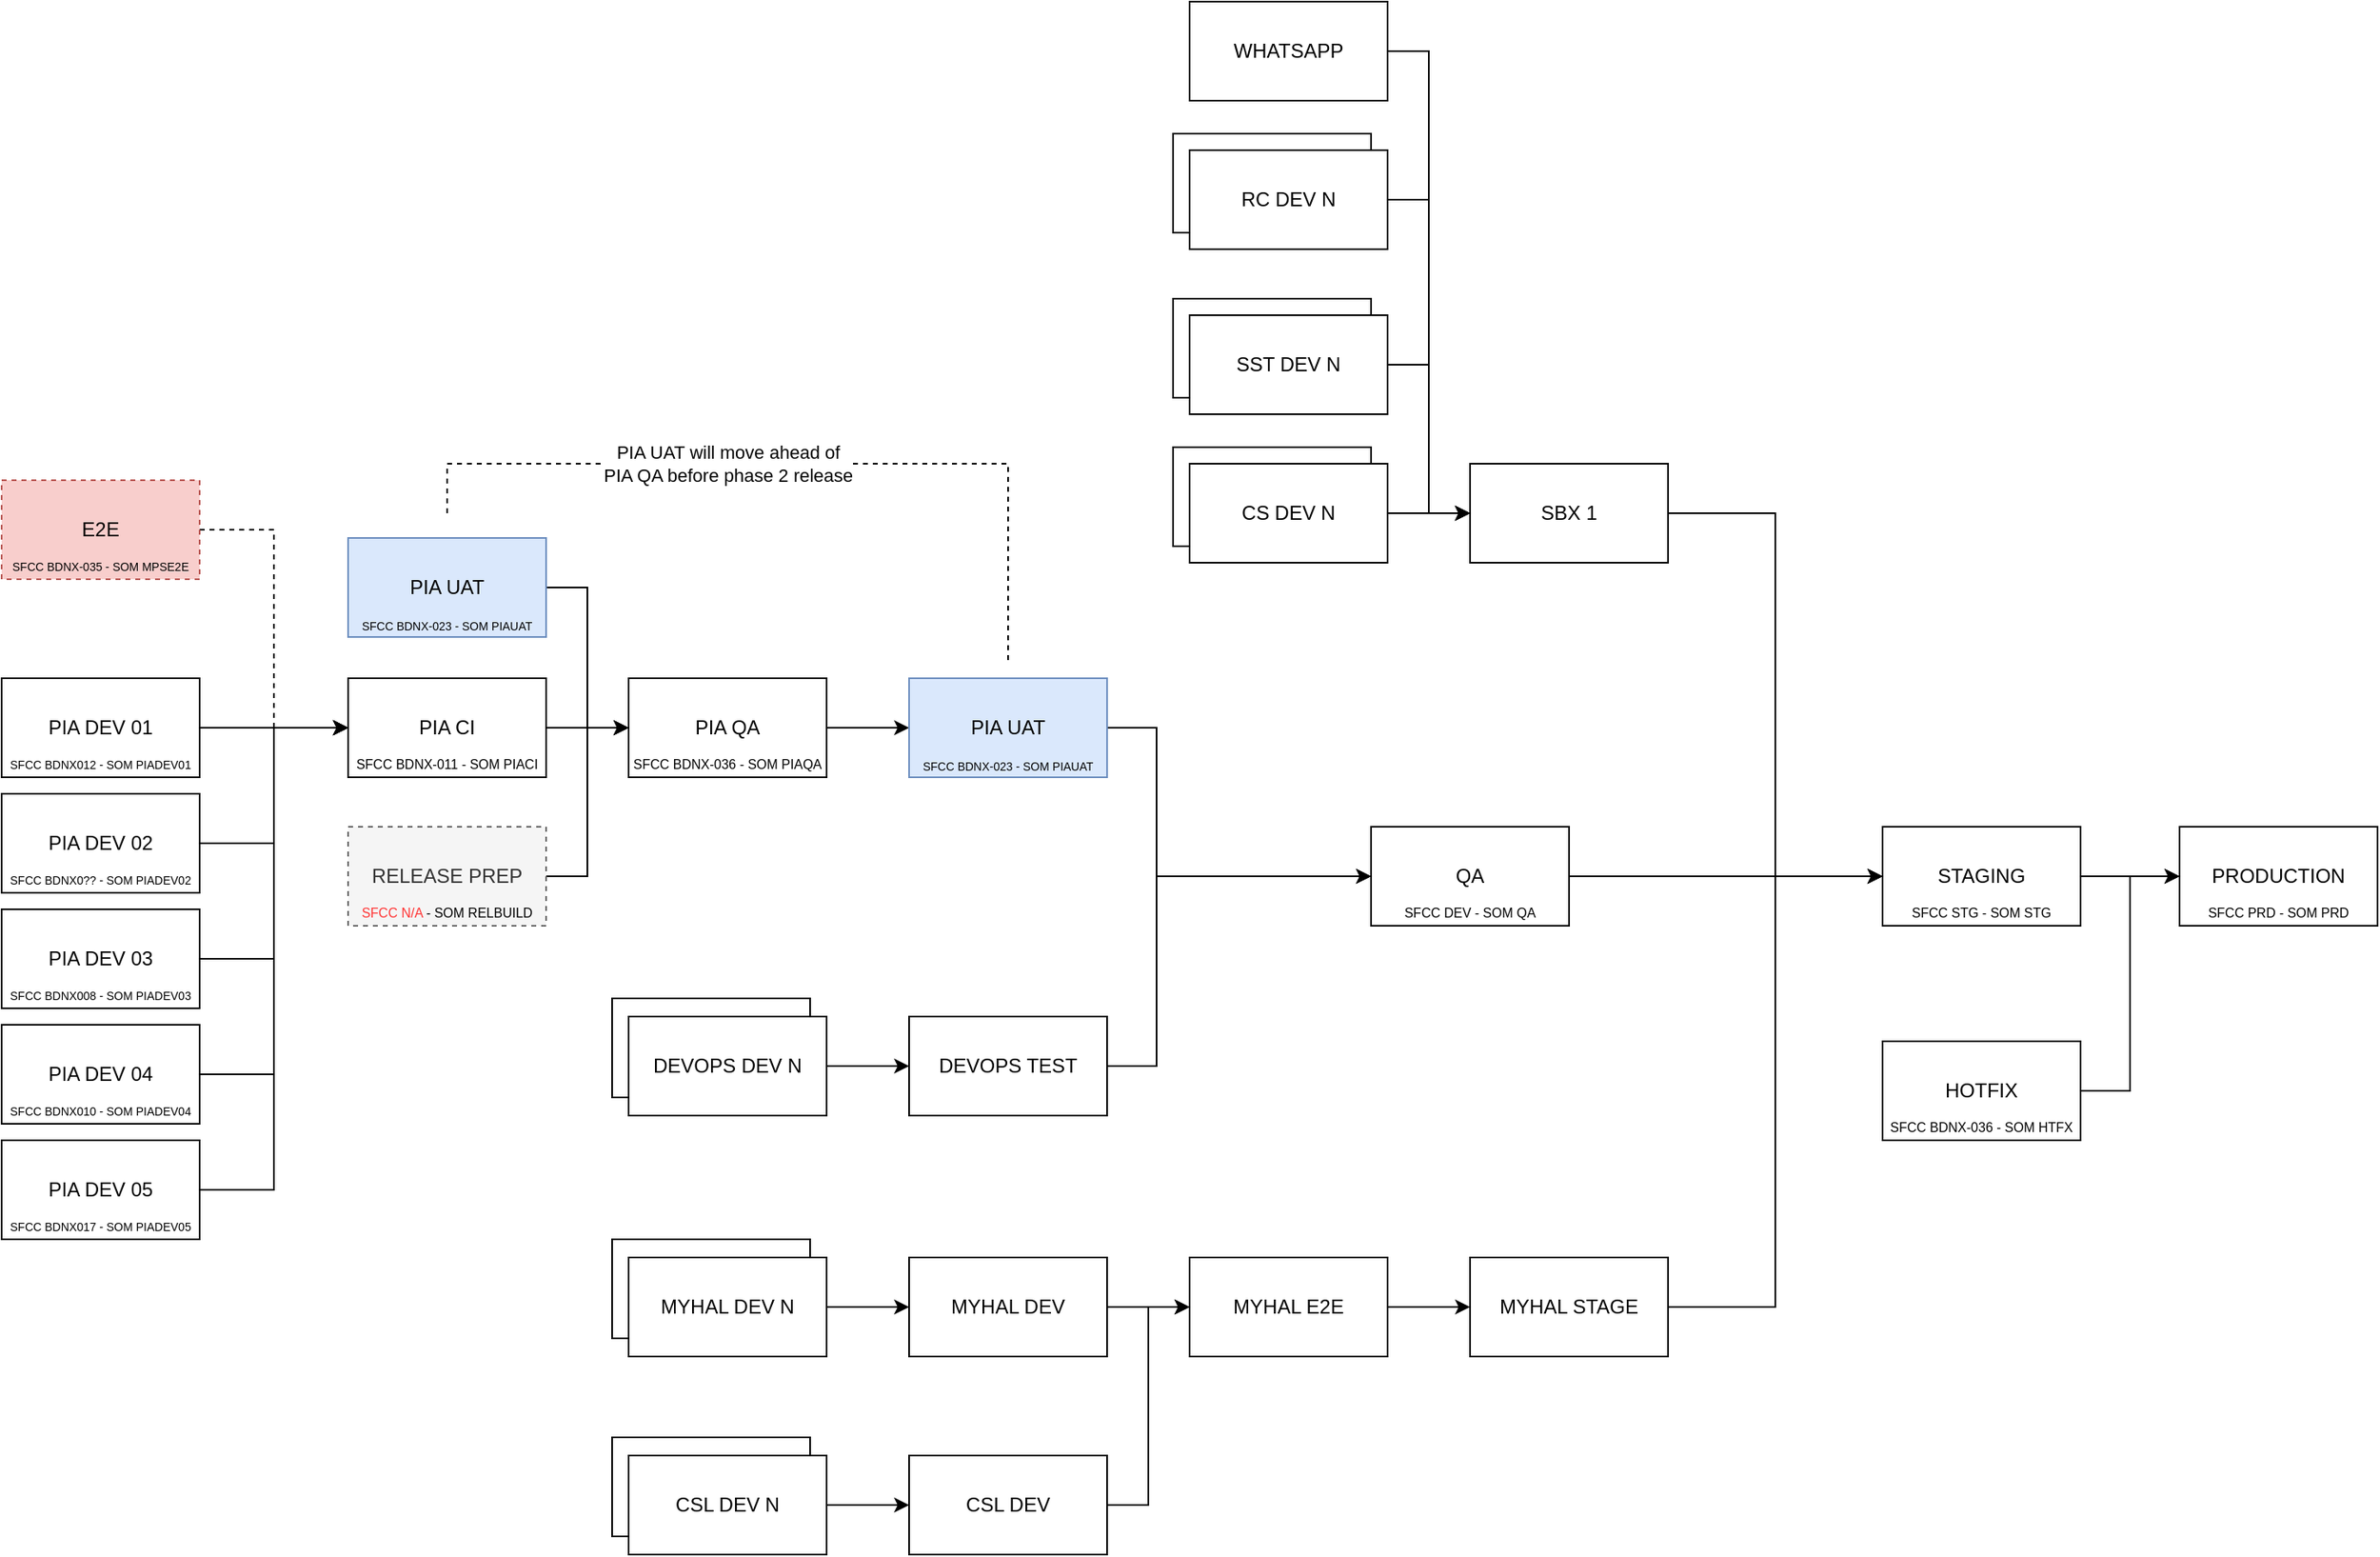 <mxfile version="24.7.7">
  <diagram name="Page-1" id="FahryRSCIj2WkVm1qE2B">
    <mxGraphModel dx="1420" dy="2074" grid="1" gridSize="10" guides="1" tooltips="1" connect="1" arrows="1" fold="1" page="1" pageScale="1" pageWidth="827" pageHeight="1169" math="0" shadow="0">
      <root>
        <mxCell id="0" />
        <mxCell id="1" parent="0" />
        <mxCell id="Ib05Dg3zyliKXXjFtYbi-26" value="" style="rounded=0;whiteSpace=wrap;html=1;" vertex="1" parent="1">
          <mxGeometry x="930" y="180" width="120" height="60" as="geometry" />
        </mxCell>
        <mxCell id="Ib05Dg3zyliKXXjFtYbi-6" value="" style="rounded=0;whiteSpace=wrap;html=1;" vertex="1" parent="1">
          <mxGeometry x="590" y="514" width="120" height="60" as="geometry" />
        </mxCell>
        <mxCell id="NcB-SdHmQlG08W69tEKi-23" style="edgeStyle=orthogonalEdgeStyle;rounded=0;orthogonalLoop=1;jettySize=auto;html=1;entryX=0;entryY=0.5;entryDx=0;entryDy=0;" parent="1" source="NcB-SdHmQlG08W69tEKi-12" target="NcB-SdHmQlG08W69tEKi-18" edge="1">
          <mxGeometry relative="1" as="geometry" />
        </mxCell>
        <mxCell id="NcB-SdHmQlG08W69tEKi-12" value="PIA DEV 01" style="rounded=0;whiteSpace=wrap;html=1;" parent="1" vertex="1">
          <mxGeometry x="220" y="320" width="120" height="60" as="geometry" />
        </mxCell>
        <mxCell id="NcB-SdHmQlG08W69tEKi-30" style="edgeStyle=orthogonalEdgeStyle;rounded=0;orthogonalLoop=1;jettySize=auto;html=1;entryX=0;entryY=0.5;entryDx=0;entryDy=0;" parent="1" source="NcB-SdHmQlG08W69tEKi-16" target="NcB-SdHmQlG08W69tEKi-29" edge="1">
          <mxGeometry relative="1" as="geometry" />
        </mxCell>
        <mxCell id="NcB-SdHmQlG08W69tEKi-16" value="DEVOPS DEV N" style="rounded=0;whiteSpace=wrap;html=1;" parent="1" vertex="1">
          <mxGeometry x="600" y="525" width="120" height="60" as="geometry" />
        </mxCell>
        <mxCell id="NcB-SdHmQlG08W69tEKi-25" style="edgeStyle=orthogonalEdgeStyle;rounded=0;orthogonalLoop=1;jettySize=auto;html=1;entryX=0;entryY=0.5;entryDx=0;entryDy=0;" parent="1" source="NcB-SdHmQlG08W69tEKi-18" target="NcB-SdHmQlG08W69tEKi-19" edge="1">
          <mxGeometry relative="1" as="geometry" />
        </mxCell>
        <mxCell id="NcB-SdHmQlG08W69tEKi-18" value="PIA CI" style="rounded=0;whiteSpace=wrap;html=1;" parent="1" vertex="1">
          <mxGeometry x="430" y="320" width="120" height="60" as="geometry" />
        </mxCell>
        <mxCell id="NcB-SdHmQlG08W69tEKi-38" style="edgeStyle=orthogonalEdgeStyle;rounded=0;orthogonalLoop=1;jettySize=auto;html=1;entryX=0;entryY=0.5;entryDx=0;entryDy=0;" parent="1" source="NcB-SdHmQlG08W69tEKi-19" target="NcB-SdHmQlG08W69tEKi-37" edge="1">
          <mxGeometry relative="1" as="geometry" />
        </mxCell>
        <mxCell id="NcB-SdHmQlG08W69tEKi-19" value="PIA QA" style="rounded=0;whiteSpace=wrap;html=1;" parent="1" vertex="1">
          <mxGeometry x="600" y="320" width="120" height="60" as="geometry" />
        </mxCell>
        <mxCell id="NcB-SdHmQlG08W69tEKi-20" value="QA" style="rounded=0;whiteSpace=wrap;html=1;" parent="1" vertex="1">
          <mxGeometry x="1050" y="410" width="120" height="60" as="geometry" />
        </mxCell>
        <mxCell id="NcB-SdHmQlG08W69tEKi-58" style="edgeStyle=orthogonalEdgeStyle;rounded=0;orthogonalLoop=1;jettySize=auto;html=1;entryX=0;entryY=0.5;entryDx=0;entryDy=0;exitX=1;exitY=0.5;exitDx=0;exitDy=0;" parent="1" source="NcB-SdHmQlG08W69tEKi-20" target="NcB-SdHmQlG08W69tEKi-56" edge="1">
          <mxGeometry relative="1" as="geometry">
            <mxPoint x="1291" y="440" as="sourcePoint" />
          </mxGeometry>
        </mxCell>
        <mxCell id="NcB-SdHmQlG08W69tEKi-32" style="edgeStyle=orthogonalEdgeStyle;rounded=0;orthogonalLoop=1;jettySize=auto;html=1;entryX=0;entryY=0.5;entryDx=0;entryDy=0;" parent="1" source="NcB-SdHmQlG08W69tEKi-29" target="NcB-SdHmQlG08W69tEKi-20" edge="1">
          <mxGeometry relative="1" as="geometry">
            <Array as="points">
              <mxPoint x="920" y="555" />
              <mxPoint x="920" y="440" />
            </Array>
          </mxGeometry>
        </mxCell>
        <mxCell id="NcB-SdHmQlG08W69tEKi-29" value="DEVOPS TEST" style="rounded=0;whiteSpace=wrap;html=1;" parent="1" vertex="1">
          <mxGeometry x="770" y="525" width="120" height="60" as="geometry" />
        </mxCell>
        <mxCell id="NcB-SdHmQlG08W69tEKi-33" value="PRODUCTION" style="rounded=0;whiteSpace=wrap;html=1;" parent="1" vertex="1">
          <mxGeometry x="1540" y="410" width="120" height="60" as="geometry" />
        </mxCell>
        <mxCell id="NcB-SdHmQlG08W69tEKi-60" style="edgeStyle=orthogonalEdgeStyle;rounded=0;orthogonalLoop=1;jettySize=auto;html=1;entryX=0;entryY=0.5;entryDx=0;entryDy=0;" parent="1" source="NcB-SdHmQlG08W69tEKi-35" target="NcB-SdHmQlG08W69tEKi-56" edge="1">
          <mxGeometry relative="1" as="geometry" />
        </mxCell>
        <mxCell id="NcB-SdHmQlG08W69tEKi-35" value="SBX 1" style="rounded=0;whiteSpace=wrap;html=1;" parent="1" vertex="1">
          <mxGeometry x="1110" y="190" width="120" height="60" as="geometry" />
        </mxCell>
        <mxCell id="NcB-SdHmQlG08W69tEKi-39" style="edgeStyle=orthogonalEdgeStyle;rounded=0;orthogonalLoop=1;jettySize=auto;html=1;entryX=0;entryY=0.5;entryDx=0;entryDy=0;" parent="1" source="NcB-SdHmQlG08W69tEKi-37" target="NcB-SdHmQlG08W69tEKi-20" edge="1">
          <mxGeometry relative="1" as="geometry">
            <Array as="points">
              <mxPoint x="920" y="350" />
              <mxPoint x="920" y="440" />
            </Array>
          </mxGeometry>
        </mxCell>
        <mxCell id="NcB-SdHmQlG08W69tEKi-37" value="PIA UAT" style="rounded=0;whiteSpace=wrap;html=1;fillColor=#dae8fc;strokeColor=#6c8ebf;" parent="1" vertex="1">
          <mxGeometry x="770" y="320" width="120" height="60" as="geometry" />
        </mxCell>
        <mxCell id="NcB-SdHmQlG08W69tEKi-41" value="SFCC BDNX-011 - SOM PIACI" style="text;html=1;align=center;verticalAlign=bottom;whiteSpace=wrap;rounded=0;fontSize=8;" parent="1" vertex="1">
          <mxGeometry x="430" y="360" width="120" height="20" as="geometry" />
        </mxCell>
        <mxCell id="NcB-SdHmQlG08W69tEKi-42" value="SFCC BDNX-036 - SOM PIAQA" style="text;html=1;align=center;verticalAlign=bottom;whiteSpace=wrap;rounded=0;fontSize=8;" parent="1" vertex="1">
          <mxGeometry x="600" y="360" width="120" height="20" as="geometry" />
        </mxCell>
        <mxCell id="NcB-SdHmQlG08W69tEKi-43" value="SFCC DEV - SOM QA" style="text;html=1;align=center;verticalAlign=bottom;whiteSpace=wrap;rounded=0;fontSize=8;" parent="1" vertex="1">
          <mxGeometry x="1050" y="450" width="120" height="20" as="geometry" />
        </mxCell>
        <mxCell id="NcB-SdHmQlG08W69tEKi-45" value="SFCC PRD - SOM PRD" style="text;html=1;align=center;verticalAlign=bottom;whiteSpace=wrap;rounded=0;fontSize=8;" parent="1" vertex="1">
          <mxGeometry x="1540" y="450" width="120" height="20" as="geometry" />
        </mxCell>
        <mxCell id="NcB-SdHmQlG08W69tEKi-49" style="edgeStyle=orthogonalEdgeStyle;rounded=0;orthogonalLoop=1;jettySize=auto;html=1;entryX=0;entryY=0.5;entryDx=0;entryDy=0;" parent="1" source="NcB-SdHmQlG08W69tEKi-48" target="NcB-SdHmQlG08W69tEKi-33" edge="1">
          <mxGeometry relative="1" as="geometry" />
        </mxCell>
        <mxCell id="NcB-SdHmQlG08W69tEKi-48" value="HOTFIX" style="rounded=0;whiteSpace=wrap;html=1;" parent="1" vertex="1">
          <mxGeometry x="1360" y="540" width="120" height="60" as="geometry" />
        </mxCell>
        <mxCell id="NcB-SdHmQlG08W69tEKi-50" value="SFCC BDNX-036 - SOM HTFX" style="text;html=1;align=center;verticalAlign=bottom;whiteSpace=wrap;rounded=0;fontSize=8;" parent="1" vertex="1">
          <mxGeometry x="1360" y="580" width="120" height="20" as="geometry" />
        </mxCell>
        <mxCell id="NcB-SdHmQlG08W69tEKi-59" style="edgeStyle=orthogonalEdgeStyle;rounded=0;orthogonalLoop=1;jettySize=auto;html=1;entryX=0;entryY=0.5;entryDx=0;entryDy=0;" parent="1" source="NcB-SdHmQlG08W69tEKi-56" target="NcB-SdHmQlG08W69tEKi-33" edge="1">
          <mxGeometry relative="1" as="geometry" />
        </mxCell>
        <mxCell id="NcB-SdHmQlG08W69tEKi-56" value="STAGING" style="rounded=0;whiteSpace=wrap;html=1;" parent="1" vertex="1">
          <mxGeometry x="1360" y="410" width="120" height="60" as="geometry" />
        </mxCell>
        <mxCell id="NcB-SdHmQlG08W69tEKi-57" value="SFCC STG - SOM STG" style="text;html=1;align=center;verticalAlign=bottom;whiteSpace=wrap;rounded=0;fontSize=8;" parent="1" vertex="1">
          <mxGeometry x="1360" y="450" width="120" height="20" as="geometry" />
        </mxCell>
        <mxCell id="NcB-SdHmQlG08W69tEKi-64" style="edgeStyle=orthogonalEdgeStyle;rounded=0;orthogonalLoop=1;jettySize=auto;html=1;entryX=0;entryY=0.5;entryDx=0;entryDy=0;dashed=1;" parent="1" source="NcB-SdHmQlG08W69tEKi-62" target="NcB-SdHmQlG08W69tEKi-18" edge="1">
          <mxGeometry relative="1" as="geometry" />
        </mxCell>
        <mxCell id="NcB-SdHmQlG08W69tEKi-62" value="E2E" style="rounded=0;whiteSpace=wrap;html=1;fillColor=#f8cecc;strokeColor=#b85450;dashed=1;" parent="1" vertex="1">
          <mxGeometry x="220" y="200" width="120" height="60" as="geometry" />
        </mxCell>
        <mxCell id="NcB-SdHmQlG08W69tEKi-63" value="&lt;font style=&quot;font-size: 7px;&quot;&gt;SFCC BDNX-035 - SOM MPSE2E&lt;/font&gt;" style="text;html=1;align=center;verticalAlign=bottom;whiteSpace=wrap;rounded=0;fontSize=8;" parent="1" vertex="1">
          <mxGeometry x="220" y="240" width="120" height="20" as="geometry" />
        </mxCell>
        <mxCell id="NcB-SdHmQlG08W69tEKi-68" value="&lt;font style=&quot;font-size: 7px;&quot;&gt;SFCC BDNX-023 - SOM PIAUAT&lt;/font&gt;" style="text;html=1;align=center;verticalAlign=bottom;whiteSpace=wrap;rounded=0;fontSize=7;" parent="1" vertex="1">
          <mxGeometry x="770" y="360" width="120" height="20" as="geometry" />
        </mxCell>
        <mxCell id="Ib05Dg3zyliKXXjFtYbi-4" style="edgeStyle=orthogonalEdgeStyle;rounded=0;orthogonalLoop=1;jettySize=auto;html=1;entryX=0;entryY=0.5;entryDx=0;entryDy=0;" edge="1" parent="1" source="Ib05Dg3zyliKXXjFtYbi-2" target="NcB-SdHmQlG08W69tEKi-19">
          <mxGeometry relative="1" as="geometry" />
        </mxCell>
        <mxCell id="Ib05Dg3zyliKXXjFtYbi-8" value="PIA UAT will move ahead of&lt;div&gt;PIA QA before phase 2 release&lt;/div&gt;" style="edgeStyle=orthogonalEdgeStyle;rounded=0;orthogonalLoop=1;jettySize=auto;html=1;endArrow=none;endFill=0;dashed=1;" edge="1" parent="1">
          <mxGeometry x="-0.184" relative="1" as="geometry">
            <mxPoint x="490" y="220" as="sourcePoint" />
            <mxPoint x="830" y="310" as="targetPoint" />
            <Array as="points">
              <mxPoint x="490" y="190" />
              <mxPoint x="830" y="190" />
            </Array>
            <mxPoint as="offset" />
          </mxGeometry>
        </mxCell>
        <mxCell id="Ib05Dg3zyliKXXjFtYbi-2" value="PIA UAT" style="rounded=0;whiteSpace=wrap;html=1;fillColor=#dae8fc;strokeColor=#6c8ebf;" vertex="1" parent="1">
          <mxGeometry x="430" y="235" width="120" height="60" as="geometry" />
        </mxCell>
        <mxCell id="Ib05Dg3zyliKXXjFtYbi-3" value="SFCC BDNX-023 - SOM PIAUAT" style="text;html=1;align=center;verticalAlign=bottom;whiteSpace=wrap;rounded=0;fontSize=7;" vertex="1" parent="1">
          <mxGeometry x="430" y="275" width="120" height="20" as="geometry" />
        </mxCell>
        <mxCell id="Ib05Dg3zyliKXXjFtYbi-13" style="edgeStyle=orthogonalEdgeStyle;rounded=0;orthogonalLoop=1;jettySize=auto;html=1;entryX=0;entryY=0.5;entryDx=0;entryDy=0;" edge="1" parent="1" source="Ib05Dg3zyliKXXjFtYbi-11" target="NcB-SdHmQlG08W69tEKi-19">
          <mxGeometry relative="1" as="geometry" />
        </mxCell>
        <mxCell id="Ib05Dg3zyliKXXjFtYbi-11" value="RELEASE PREP" style="rounded=0;whiteSpace=wrap;html=1;fillColor=#f5f5f5;fontColor=#333333;strokeColor=#666666;dashed=1;" vertex="1" parent="1">
          <mxGeometry x="430" y="410" width="120" height="60" as="geometry" />
        </mxCell>
        <mxCell id="Ib05Dg3zyliKXXjFtYbi-12" value="&lt;font color=&quot;#ff3333&quot;&gt;SFCC N/A&lt;/font&gt; - SOM RELBUILD" style="text;html=1;align=center;verticalAlign=bottom;whiteSpace=wrap;rounded=0;fontSize=8;" vertex="1" parent="1">
          <mxGeometry x="430" y="450" width="120" height="20" as="geometry" />
        </mxCell>
        <mxCell id="Ib05Dg3zyliKXXjFtYbi-16" value="" style="rounded=0;whiteSpace=wrap;html=1;" vertex="1" parent="1">
          <mxGeometry x="590" y="660" width="120" height="60" as="geometry" />
        </mxCell>
        <mxCell id="Ib05Dg3zyliKXXjFtYbi-22" style="edgeStyle=orthogonalEdgeStyle;rounded=0;orthogonalLoop=1;jettySize=auto;html=1;entryX=0;entryY=0.5;entryDx=0;entryDy=0;" edge="1" parent="1" source="Ib05Dg3zyliKXXjFtYbi-17" target="Ib05Dg3zyliKXXjFtYbi-18">
          <mxGeometry relative="1" as="geometry" />
        </mxCell>
        <mxCell id="Ib05Dg3zyliKXXjFtYbi-17" value="MYHAL DEV N" style="rounded=0;whiteSpace=wrap;html=1;" vertex="1" parent="1">
          <mxGeometry x="600" y="671" width="120" height="60" as="geometry" />
        </mxCell>
        <mxCell id="Ib05Dg3zyliKXXjFtYbi-23" style="edgeStyle=orthogonalEdgeStyle;rounded=0;orthogonalLoop=1;jettySize=auto;html=1;entryX=0;entryY=0.5;entryDx=0;entryDy=0;" edge="1" parent="1" source="Ib05Dg3zyliKXXjFtYbi-18" target="Ib05Dg3zyliKXXjFtYbi-19">
          <mxGeometry relative="1" as="geometry" />
        </mxCell>
        <mxCell id="Ib05Dg3zyliKXXjFtYbi-18" value="MYHAL DEV" style="rounded=0;whiteSpace=wrap;html=1;" vertex="1" parent="1">
          <mxGeometry x="770" y="671" width="120" height="60" as="geometry" />
        </mxCell>
        <mxCell id="Ib05Dg3zyliKXXjFtYbi-24" style="edgeStyle=orthogonalEdgeStyle;rounded=0;orthogonalLoop=1;jettySize=auto;html=1;entryX=0;entryY=0.5;entryDx=0;entryDy=0;" edge="1" parent="1" source="Ib05Dg3zyliKXXjFtYbi-19" target="Ib05Dg3zyliKXXjFtYbi-20">
          <mxGeometry relative="1" as="geometry" />
        </mxCell>
        <mxCell id="Ib05Dg3zyliKXXjFtYbi-19" value="MYHAL E2E" style="rounded=0;whiteSpace=wrap;html=1;" vertex="1" parent="1">
          <mxGeometry x="940" y="671" width="120" height="60" as="geometry" />
        </mxCell>
        <mxCell id="Ib05Dg3zyliKXXjFtYbi-21" style="edgeStyle=orthogonalEdgeStyle;rounded=0;orthogonalLoop=1;jettySize=auto;html=1;entryX=0;entryY=0.5;entryDx=0;entryDy=0;" edge="1" parent="1" source="Ib05Dg3zyliKXXjFtYbi-20" target="NcB-SdHmQlG08W69tEKi-56">
          <mxGeometry relative="1" as="geometry" />
        </mxCell>
        <mxCell id="Ib05Dg3zyliKXXjFtYbi-20" value="MYHAL STAGE" style="rounded=0;whiteSpace=wrap;html=1;" vertex="1" parent="1">
          <mxGeometry x="1110" y="671" width="120" height="60" as="geometry" />
        </mxCell>
        <mxCell id="Ib05Dg3zyliKXXjFtYbi-27" style="edgeStyle=orthogonalEdgeStyle;rounded=0;orthogonalLoop=1;jettySize=auto;html=1;entryX=0;entryY=0.5;entryDx=0;entryDy=0;" edge="1" parent="1" source="Ib05Dg3zyliKXXjFtYbi-25" target="NcB-SdHmQlG08W69tEKi-35">
          <mxGeometry relative="1" as="geometry" />
        </mxCell>
        <mxCell id="Ib05Dg3zyliKXXjFtYbi-25" value="CS DEV N" style="rounded=0;whiteSpace=wrap;html=1;" vertex="1" parent="1">
          <mxGeometry x="940" y="190" width="120" height="60" as="geometry" />
        </mxCell>
        <mxCell id="Ib05Dg3zyliKXXjFtYbi-29" style="edgeStyle=orthogonalEdgeStyle;rounded=0;orthogonalLoop=1;jettySize=auto;html=1;entryX=0;entryY=0.5;entryDx=0;entryDy=0;" edge="1" parent="1" source="Ib05Dg3zyliKXXjFtYbi-28" target="NcB-SdHmQlG08W69tEKi-35">
          <mxGeometry relative="1" as="geometry" />
        </mxCell>
        <mxCell id="Ib05Dg3zyliKXXjFtYbi-28" value="WHATSAPP" style="rounded=0;whiteSpace=wrap;html=1;" vertex="1" parent="1">
          <mxGeometry x="940" y="-90" width="120" height="60" as="geometry" />
        </mxCell>
        <mxCell id="Ib05Dg3zyliKXXjFtYbi-30" value="" style="rounded=0;whiteSpace=wrap;html=1;" vertex="1" parent="1">
          <mxGeometry x="590" y="780" width="120" height="60" as="geometry" />
        </mxCell>
        <mxCell id="Ib05Dg3zyliKXXjFtYbi-31" style="edgeStyle=orthogonalEdgeStyle;rounded=0;orthogonalLoop=1;jettySize=auto;html=1;entryX=0;entryY=0.5;entryDx=0;entryDy=0;" edge="1" parent="1" source="Ib05Dg3zyliKXXjFtYbi-32" target="Ib05Dg3zyliKXXjFtYbi-33">
          <mxGeometry relative="1" as="geometry" />
        </mxCell>
        <mxCell id="Ib05Dg3zyliKXXjFtYbi-32" value="CSL DEV N" style="rounded=0;whiteSpace=wrap;html=1;" vertex="1" parent="1">
          <mxGeometry x="600" y="791" width="120" height="60" as="geometry" />
        </mxCell>
        <mxCell id="Ib05Dg3zyliKXXjFtYbi-34" style="edgeStyle=orthogonalEdgeStyle;rounded=0;orthogonalLoop=1;jettySize=auto;html=1;entryX=0;entryY=0.5;entryDx=0;entryDy=0;" edge="1" parent="1" source="Ib05Dg3zyliKXXjFtYbi-33" target="Ib05Dg3zyliKXXjFtYbi-19">
          <mxGeometry relative="1" as="geometry" />
        </mxCell>
        <mxCell id="Ib05Dg3zyliKXXjFtYbi-33" value="CSL DEV" style="rounded=0;whiteSpace=wrap;html=1;" vertex="1" parent="1">
          <mxGeometry x="770" y="791" width="120" height="60" as="geometry" />
        </mxCell>
        <mxCell id="Ib05Dg3zyliKXXjFtYbi-35" value="" style="rounded=0;whiteSpace=wrap;html=1;" vertex="1" parent="1">
          <mxGeometry x="930" y="90" width="120" height="60" as="geometry" />
        </mxCell>
        <mxCell id="Ib05Dg3zyliKXXjFtYbi-39" style="edgeStyle=orthogonalEdgeStyle;rounded=0;orthogonalLoop=1;jettySize=auto;html=1;entryX=0;entryY=0.5;entryDx=0;entryDy=0;" edge="1" parent="1" source="Ib05Dg3zyliKXXjFtYbi-36" target="NcB-SdHmQlG08W69tEKi-35">
          <mxGeometry relative="1" as="geometry" />
        </mxCell>
        <mxCell id="Ib05Dg3zyliKXXjFtYbi-36" value="SST DEV N" style="rounded=0;whiteSpace=wrap;html=1;" vertex="1" parent="1">
          <mxGeometry x="940" y="100" width="120" height="60" as="geometry" />
        </mxCell>
        <mxCell id="Ib05Dg3zyliKXXjFtYbi-37" value="" style="rounded=0;whiteSpace=wrap;html=1;" vertex="1" parent="1">
          <mxGeometry x="930" y="-10" width="120" height="60" as="geometry" />
        </mxCell>
        <mxCell id="Ib05Dg3zyliKXXjFtYbi-40" style="edgeStyle=orthogonalEdgeStyle;rounded=0;orthogonalLoop=1;jettySize=auto;html=1;entryX=0;entryY=0.5;entryDx=0;entryDy=0;" edge="1" parent="1" source="Ib05Dg3zyliKXXjFtYbi-38" target="NcB-SdHmQlG08W69tEKi-35">
          <mxGeometry relative="1" as="geometry" />
        </mxCell>
        <mxCell id="Ib05Dg3zyliKXXjFtYbi-38" value="RC DEV N" style="rounded=0;whiteSpace=wrap;html=1;" vertex="1" parent="1">
          <mxGeometry x="940" width="120" height="60" as="geometry" />
        </mxCell>
        <mxCell id="Ib05Dg3zyliKXXjFtYbi-43" value="&lt;font style=&quot;font-size: 7px;&quot;&gt;SFCC BDNX012 - SOM PIADEV01&lt;/font&gt;" style="text;html=1;align=center;verticalAlign=bottom;whiteSpace=wrap;rounded=0;fontSize=8;" vertex="1" parent="1">
          <mxGeometry x="220" y="360" width="120" height="20" as="geometry" />
        </mxCell>
        <mxCell id="Ib05Dg3zyliKXXjFtYbi-52" style="edgeStyle=orthogonalEdgeStyle;rounded=0;orthogonalLoop=1;jettySize=auto;html=1;entryX=0;entryY=0.5;entryDx=0;entryDy=0;" edge="1" parent="1" source="Ib05Dg3zyliKXXjFtYbi-44" target="NcB-SdHmQlG08W69tEKi-18">
          <mxGeometry relative="1" as="geometry" />
        </mxCell>
        <mxCell id="Ib05Dg3zyliKXXjFtYbi-44" value="PIA DEV 02" style="rounded=0;whiteSpace=wrap;html=1;" vertex="1" parent="1">
          <mxGeometry x="220" y="390" width="120" height="60" as="geometry" />
        </mxCell>
        <mxCell id="Ib05Dg3zyliKXXjFtYbi-45" value="&lt;span style=&quot;font-size: 7px;&quot;&gt;SFCC BDNX0?? - SOM PIADEV02&lt;/span&gt;" style="text;html=1;align=center;verticalAlign=bottom;whiteSpace=wrap;rounded=0;fontSize=8;" vertex="1" parent="1">
          <mxGeometry x="220" y="430" width="120" height="20" as="geometry" />
        </mxCell>
        <mxCell id="Ib05Dg3zyliKXXjFtYbi-53" style="edgeStyle=orthogonalEdgeStyle;rounded=0;orthogonalLoop=1;jettySize=auto;html=1;entryX=0;entryY=0.5;entryDx=0;entryDy=0;" edge="1" parent="1" source="Ib05Dg3zyliKXXjFtYbi-46" target="NcB-SdHmQlG08W69tEKi-18">
          <mxGeometry relative="1" as="geometry" />
        </mxCell>
        <mxCell id="Ib05Dg3zyliKXXjFtYbi-46" value="PIA DEV 03" style="rounded=0;whiteSpace=wrap;html=1;" vertex="1" parent="1">
          <mxGeometry x="220" y="460" width="120" height="60" as="geometry" />
        </mxCell>
        <mxCell id="Ib05Dg3zyliKXXjFtYbi-47" value="&lt;span style=&quot;font-size: 7px;&quot;&gt;SFCC BDNX008 - SOM PIADEV03&lt;/span&gt;" style="text;html=1;align=center;verticalAlign=bottom;whiteSpace=wrap;rounded=0;fontSize=8;" vertex="1" parent="1">
          <mxGeometry x="220" y="500" width="120" height="20" as="geometry" />
        </mxCell>
        <mxCell id="Ib05Dg3zyliKXXjFtYbi-54" style="edgeStyle=orthogonalEdgeStyle;rounded=0;orthogonalLoop=1;jettySize=auto;html=1;entryX=0;entryY=0.5;entryDx=0;entryDy=0;" edge="1" parent="1" source="Ib05Dg3zyliKXXjFtYbi-48" target="NcB-SdHmQlG08W69tEKi-18">
          <mxGeometry relative="1" as="geometry" />
        </mxCell>
        <mxCell id="Ib05Dg3zyliKXXjFtYbi-48" value="PIA DEV 04" style="rounded=0;whiteSpace=wrap;html=1;" vertex="1" parent="1">
          <mxGeometry x="220" y="530" width="120" height="60" as="geometry" />
        </mxCell>
        <mxCell id="Ib05Dg3zyliKXXjFtYbi-49" value="&lt;span style=&quot;font-size: 7px;&quot;&gt;SFCC BDNX010 - SOM PIADEV04&lt;/span&gt;" style="text;html=1;align=center;verticalAlign=bottom;whiteSpace=wrap;rounded=0;fontSize=8;" vertex="1" parent="1">
          <mxGeometry x="220" y="570" width="120" height="20" as="geometry" />
        </mxCell>
        <mxCell id="Ib05Dg3zyliKXXjFtYbi-55" style="edgeStyle=orthogonalEdgeStyle;rounded=0;orthogonalLoop=1;jettySize=auto;html=1;entryX=0;entryY=0.5;entryDx=0;entryDy=0;" edge="1" parent="1" source="Ib05Dg3zyliKXXjFtYbi-50" target="NcB-SdHmQlG08W69tEKi-18">
          <mxGeometry relative="1" as="geometry" />
        </mxCell>
        <mxCell id="Ib05Dg3zyliKXXjFtYbi-50" value="PIA DEV 05" style="rounded=0;whiteSpace=wrap;html=1;" vertex="1" parent="1">
          <mxGeometry x="220" y="600" width="120" height="60" as="geometry" />
        </mxCell>
        <mxCell id="Ib05Dg3zyliKXXjFtYbi-51" value="&lt;span style=&quot;font-size: 7px;&quot;&gt;SFCC BDNX017 - SOM PIADEV05&lt;/span&gt;" style="text;html=1;align=center;verticalAlign=bottom;whiteSpace=wrap;rounded=0;fontSize=8;" vertex="1" parent="1">
          <mxGeometry x="220" y="640" width="120" height="20" as="geometry" />
        </mxCell>
      </root>
    </mxGraphModel>
  </diagram>
</mxfile>
